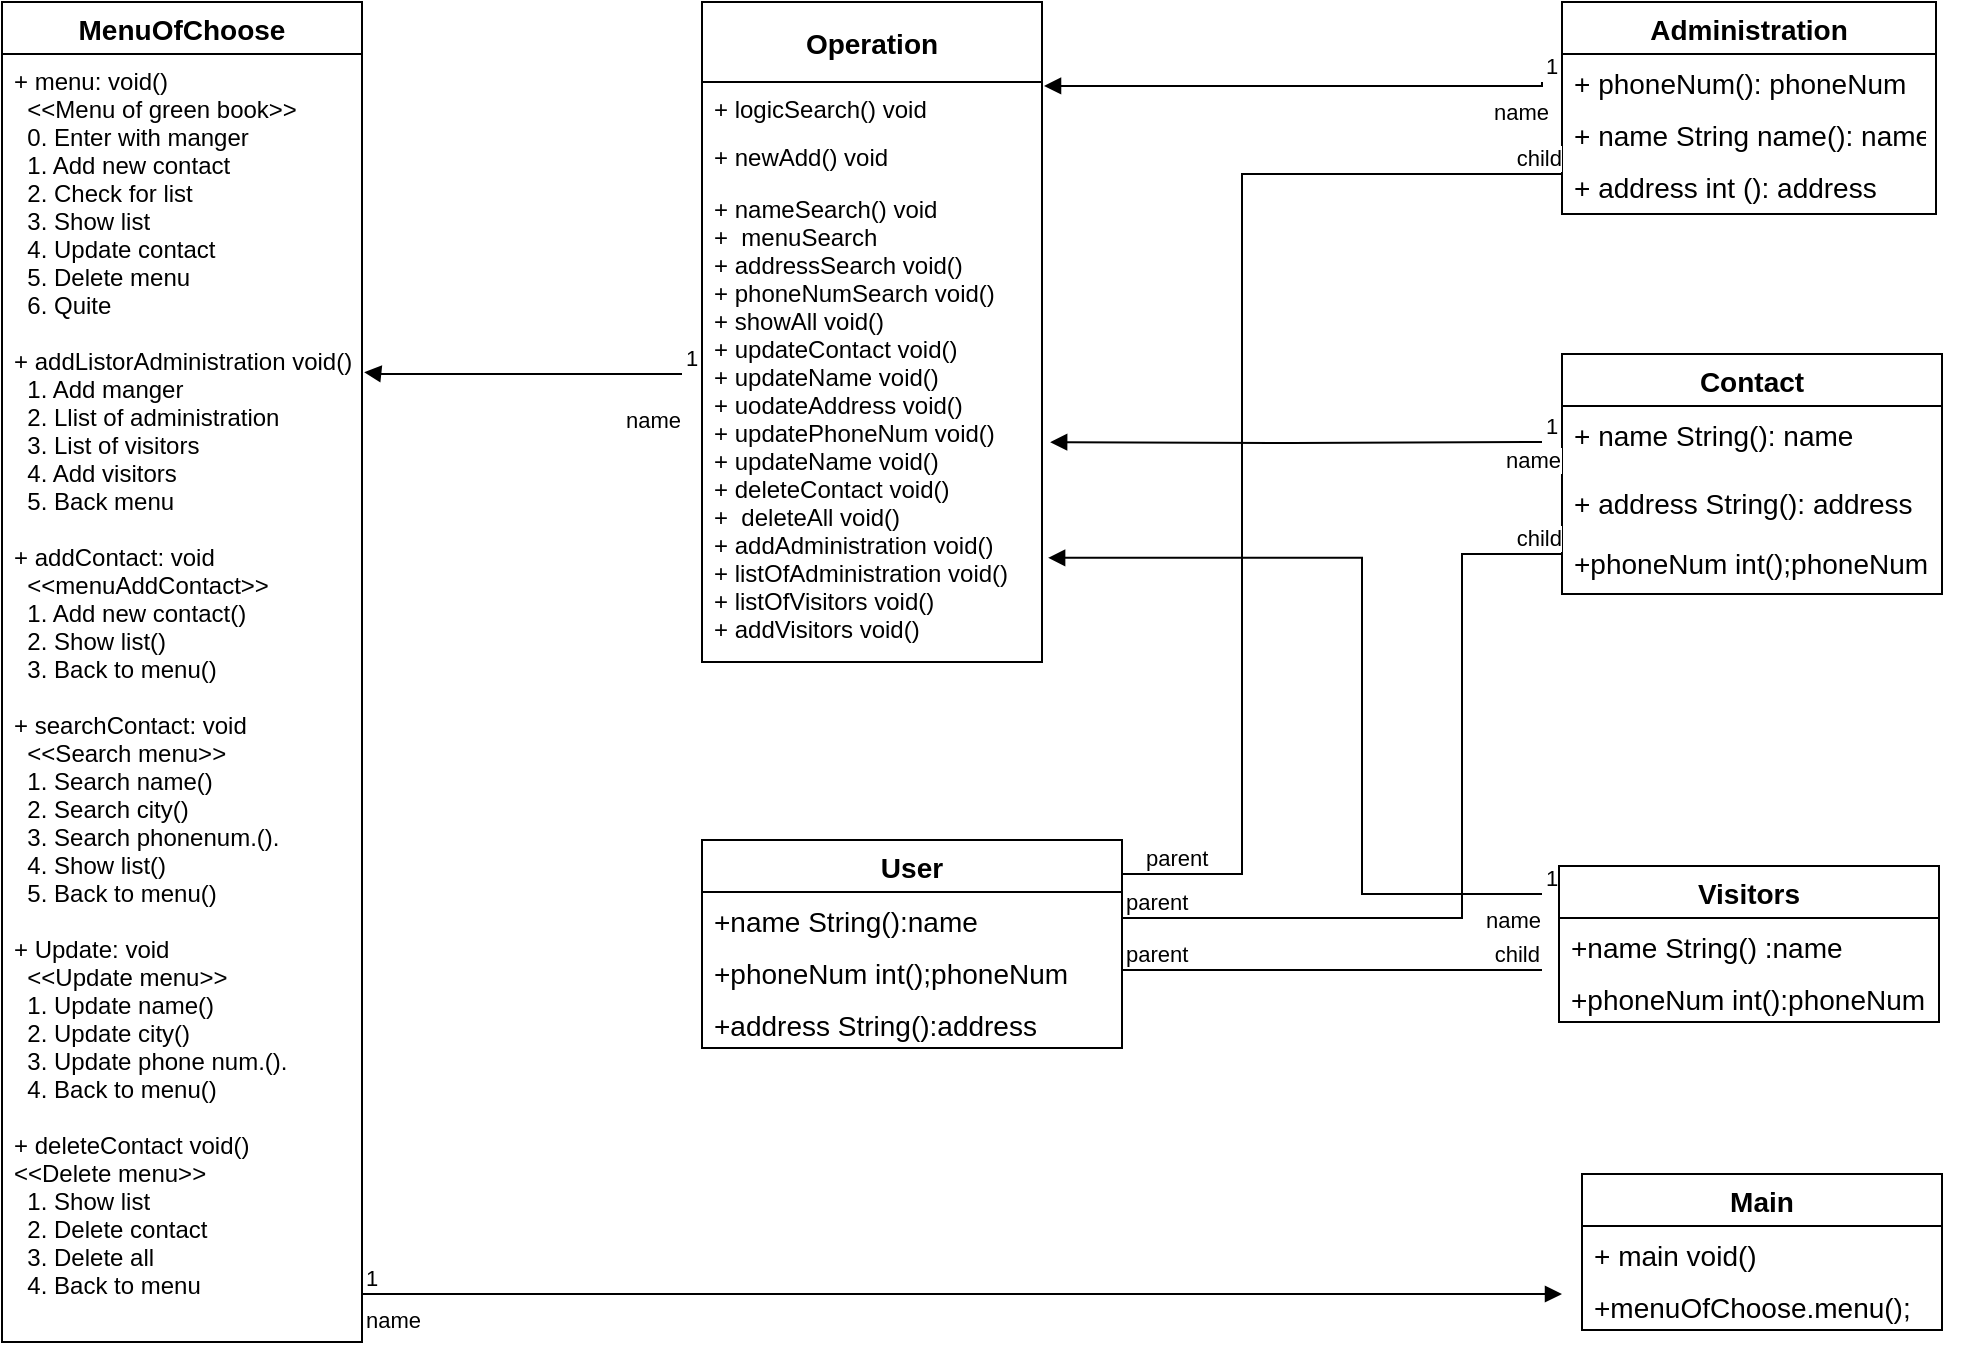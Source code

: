 <mxfile version="20.3.0" type="device"><diagram id="YSukbPYX-La6LEPjvetS" name="Sida-1"><mxGraphModel dx="1422" dy="857" grid="1" gridSize="10" guides="1" tooltips="1" connect="1" arrows="1" fold="1" page="1" pageScale="1" pageWidth="827" pageHeight="1169" math="0" shadow="0"><root><mxCell id="0"/><mxCell id="1" parent="0"/><mxCell id="O9uXRwTftD_6H8ByEEN7-36" value="MenuOfChoose" style="swimlane;fontStyle=1;childLayout=stackLayout;horizontal=1;startSize=26;fillColor=none;horizontalStack=0;resizeParent=1;resizeParentMax=0;resizeLast=0;collapsible=1;marginBottom=0;fontSize=14;" parent="1" vertex="1"><mxGeometry x="30" y="114" width="180" height="670" as="geometry"/></mxCell><mxCell id="O9uXRwTftD_6H8ByEEN7-44" value="+ menu: void()&#10;  &lt;&lt;Menu of green book&gt;&gt;&#10;  0. Enter with manger&#10;  1. Add new contact&#10;  2. Check for list&#10;  3. Show list&#10;  4. Update contact&#10;  5. Delete menu&#10;  6. Quite&#10;&#10;+ addListorAdministration void()&#10;  1. Add manger&#10;  2. Llist of administration&#10;  3. List of visitors&#10;  4. Add visitors&#10;  5. Back menu&#10;&#10;+ addContact: void&#10;  &lt;&lt;menuAddContact&gt;&gt;&#10;  1. Add new contact()&#10;  2. Show list()&#10;  3. Back to menu()&#10;  &#10;+ searchContact: void&#10;  &lt;&lt;Search menu&gt;&gt;&#10;  1. Search name()&#10;  2. Search city()&#10;  3. Search phonenum.().&#10;  4. Show list()&#10;  5. Back to menu()&#10;&#10;+ Update: void&#10;  &lt;&lt;Update menu&gt;&gt;&#10;  1. Update name()&#10;  2. Update city()&#10;  3. Update phone num.().&#10;  4. Back to menu()&#10;&#10;+ deleteContact void()&#10;&lt;&lt;Delete menu&gt;&gt;&#10;  1. Show list&#10;  2. Delete contact&#10;  3. Delete all&#10;  4. Back to menu&#10;" style="text;strokeColor=none;fillColor=none;align=left;verticalAlign=top;spacingLeft=4;spacingRight=4;overflow=hidden;rotatable=0;points=[[0,0.5],[1,0.5]];portConstraint=eastwest;fontStyle=0;fontSize=12;" parent="O9uXRwTftD_6H8ByEEN7-36" vertex="1"><mxGeometry y="26" width="180" height="644" as="geometry"/></mxCell><mxCell id="O9uXRwTftD_6H8ByEEN7-45" value="Operation" style="swimlane;fontStyle=1;childLayout=stackLayout;horizontal=1;startSize=40;fillColor=none;horizontalStack=0;resizeParent=1;resizeParentMax=0;resizeLast=0;collapsible=1;marginBottom=0;fontSize=14;" parent="1" vertex="1"><mxGeometry x="380" y="114" width="170" height="330" as="geometry"/></mxCell><mxCell id="O9uXRwTftD_6H8ByEEN7-47" value="+ logicSearch() void&#10;" style="text;strokeColor=none;fillColor=none;align=left;verticalAlign=top;spacingLeft=4;spacingRight=4;overflow=hidden;rotatable=0;points=[[0,0.5],[1,0.5]];portConstraint=eastwest;fontSize=12;" parent="O9uXRwTftD_6H8ByEEN7-45" vertex="1"><mxGeometry y="40" width="170" height="24" as="geometry"/></mxCell><mxCell id="O9uXRwTftD_6H8ByEEN7-46" value="+ newAdd() void" style="text;strokeColor=none;fillColor=none;align=left;verticalAlign=top;spacingLeft=4;spacingRight=4;overflow=hidden;rotatable=0;points=[[0,0.5],[1,0.5]];portConstraint=eastwest;fontSize=12;" parent="O9uXRwTftD_6H8ByEEN7-45" vertex="1"><mxGeometry y="64" width="170" height="26" as="geometry"/></mxCell><mxCell id="O9uXRwTftD_6H8ByEEN7-48" value="+ nameSearch() void&#10;+  menuSearch&#10;+ addressSearch void()&#10;+ phoneNumSearch void()&#10;+ showAll void()&#10;+ updateContact void()&#10;+ updateName void()&#10;+ uodateAddress void()&#10;+ updatePhoneNum void()&#10;+ updateName void()&#10;+ deleteContact void()&#10;+  deleteAll void()&#10;+ addAdministration void()&#10;+ listOfAdministration void()&#10;+ listOfVisitors void()&#10;+ addVisitors void()" style="text;strokeColor=none;fillColor=none;align=left;verticalAlign=top;spacingLeft=4;spacingRight=4;overflow=hidden;rotatable=0;points=[[0,0.5],[1,0.5]];portConstraint=eastwest;fontSize=12;" parent="O9uXRwTftD_6H8ByEEN7-45" vertex="1"><mxGeometry y="90" width="170" height="240" as="geometry"/></mxCell><mxCell id="O9uXRwTftD_6H8ByEEN7-49" value="Administration" style="swimlane;fontStyle=1;childLayout=stackLayout;horizontal=1;startSize=26;fillColor=none;horizontalStack=0;resizeParent=1;resizeParentMax=0;resizeLast=0;collapsible=1;marginBottom=0;fontSize=14;" parent="1" vertex="1"><mxGeometry x="810" y="114" width="187" height="106" as="geometry"/></mxCell><mxCell id="H3YifiiLXdNy5GQBAwzn-70" value="name" style="endArrow=block;endFill=1;html=1;edgeStyle=orthogonalEdgeStyle;align=left;verticalAlign=top;rounded=0;entryX=1.006;entryY=0.083;entryDx=0;entryDy=0;entryPerimeter=0;" edge="1" parent="O9uXRwTftD_6H8ByEEN7-49" target="O9uXRwTftD_6H8ByEEN7-47"><mxGeometry x="-0.778" relative="1" as="geometry"><mxPoint x="-10" y="40" as="sourcePoint"/><mxPoint x="-250" y="10" as="targetPoint"/><Array as="points"><mxPoint x="-10" y="42"/></Array><mxPoint as="offset"/></mxGeometry></mxCell><mxCell id="H3YifiiLXdNy5GQBAwzn-71" value="1" style="edgeLabel;resizable=0;html=1;align=left;verticalAlign=bottom;" connectable="0" vertex="1" parent="H3YifiiLXdNy5GQBAwzn-70"><mxGeometry x="-1" relative="1" as="geometry"/></mxCell><mxCell id="O9uXRwTftD_6H8ByEEN7-52" value="+ phoneNum(): phoneNum" style="text;strokeColor=none;fillColor=none;align=left;verticalAlign=top;spacingLeft=4;spacingRight=4;overflow=hidden;rotatable=0;points=[[0,0.5],[1,0.5]];portConstraint=eastwest;fontSize=14;" parent="O9uXRwTftD_6H8ByEEN7-49" vertex="1"><mxGeometry y="26" width="187" height="26" as="geometry"/></mxCell><mxCell id="O9uXRwTftD_6H8ByEEN7-50" value="+ name String name(): name" style="text;strokeColor=none;fillColor=none;align=left;verticalAlign=top;spacingLeft=4;spacingRight=4;overflow=hidden;rotatable=0;points=[[0,0.5],[1,0.5]];portConstraint=eastwest;fontSize=14;" parent="O9uXRwTftD_6H8ByEEN7-49" vertex="1"><mxGeometry y="52" width="187" height="26" as="geometry"/></mxCell><mxCell id="O9uXRwTftD_6H8ByEEN7-51" value="+ address int (): address" style="text;strokeColor=none;fillColor=none;align=left;verticalAlign=top;spacingLeft=4;spacingRight=4;overflow=hidden;rotatable=0;points=[[0,0.5],[1,0.5]];portConstraint=eastwest;fontSize=14;" parent="O9uXRwTftD_6H8ByEEN7-49" vertex="1"><mxGeometry y="78" width="187" height="28" as="geometry"/></mxCell><mxCell id="O9uXRwTftD_6H8ByEEN7-53" value="Contact" style="swimlane;fontStyle=1;childLayout=stackLayout;horizontal=1;startSize=26;fillColor=none;horizontalStack=0;resizeParent=1;resizeParentMax=0;resizeLast=0;collapsible=1;marginBottom=0;fontSize=14;" parent="1" vertex="1"><mxGeometry x="810" y="290" width="190" height="120" as="geometry"/></mxCell><mxCell id="O9uXRwTftD_6H8ByEEN7-54" value="+ name String(): name" style="text;strokeColor=none;fillColor=none;align=left;verticalAlign=top;spacingLeft=4;spacingRight=4;overflow=hidden;rotatable=0;points=[[0,0.5],[1,0.5]];portConstraint=eastwest;fontSize=14;" parent="O9uXRwTftD_6H8ByEEN7-53" vertex="1"><mxGeometry y="26" width="190" height="34" as="geometry"/></mxCell><mxCell id="O9uXRwTftD_6H8ByEEN7-55" value="+ address String(): address" style="text;strokeColor=none;fillColor=none;align=left;verticalAlign=top;spacingLeft=4;spacingRight=4;overflow=hidden;rotatable=0;points=[[0,0.5],[1,0.5]];portConstraint=eastwest;fontSize=14;" parent="O9uXRwTftD_6H8ByEEN7-53" vertex="1"><mxGeometry y="60" width="190" height="30" as="geometry"/></mxCell><mxCell id="O9uXRwTftD_6H8ByEEN7-69" style="edgeStyle=orthogonalEdgeStyle;rounded=0;orthogonalLoop=1;jettySize=auto;html=1;exitX=1;exitY=0.5;exitDx=0;exitDy=0;fontSize=14;" parent="O9uXRwTftD_6H8ByEEN7-53" source="O9uXRwTftD_6H8ByEEN7-55" target="O9uXRwTftD_6H8ByEEN7-55" edge="1"><mxGeometry relative="1" as="geometry"/></mxCell><mxCell id="O9uXRwTftD_6H8ByEEN7-56" value="+phoneNum int();phoneNum" style="text;strokeColor=none;fillColor=none;align=left;verticalAlign=top;spacingLeft=4;spacingRight=4;overflow=hidden;rotatable=0;points=[[0,0.5],[1,0.5]];portConstraint=eastwest;fontSize=14;" parent="O9uXRwTftD_6H8ByEEN7-53" vertex="1"><mxGeometry y="90" width="190" height="30" as="geometry"/></mxCell><mxCell id="O9uXRwTftD_6H8ByEEN7-57" value="User" style="swimlane;fontStyle=1;childLayout=stackLayout;horizontal=1;startSize=26;fillColor=none;horizontalStack=0;resizeParent=1;resizeParentMax=0;resizeLast=0;collapsible=1;marginBottom=0;fontSize=14;" parent="1" vertex="1"><mxGeometry x="380" y="533" width="210" height="104" as="geometry"/></mxCell><mxCell id="O9uXRwTftD_6H8ByEEN7-59" value="+name String():name" style="text;strokeColor=none;fillColor=none;align=left;verticalAlign=top;spacingLeft=4;spacingRight=4;overflow=hidden;rotatable=0;points=[[0,0.5],[1,0.5]];portConstraint=eastwest;fontSize=14;" parent="O9uXRwTftD_6H8ByEEN7-57" vertex="1"><mxGeometry y="26" width="210" height="26" as="geometry"/></mxCell><mxCell id="O9uXRwTftD_6H8ByEEN7-58" value="+phoneNum int();phoneNum" style="text;strokeColor=none;fillColor=none;align=left;verticalAlign=top;spacingLeft=4;spacingRight=4;overflow=hidden;rotatable=0;points=[[0,0.5],[1,0.5]];portConstraint=eastwest;fontSize=14;" parent="O9uXRwTftD_6H8ByEEN7-57" vertex="1"><mxGeometry y="52" width="210" height="26" as="geometry"/></mxCell><mxCell id="O9uXRwTftD_6H8ByEEN7-60" value="+address String():address" style="text;strokeColor=none;fillColor=none;align=left;verticalAlign=top;spacingLeft=4;spacingRight=4;overflow=hidden;rotatable=0;points=[[0,0.5],[1,0.5]];portConstraint=eastwest;fontSize=14;" parent="O9uXRwTftD_6H8ByEEN7-57" vertex="1"><mxGeometry y="78" width="210" height="26" as="geometry"/></mxCell><mxCell id="O9uXRwTftD_6H8ByEEN7-61" value="Visitors" style="swimlane;fontStyle=1;childLayout=stackLayout;horizontal=1;startSize=26;fillColor=none;horizontalStack=0;resizeParent=1;resizeParentMax=0;resizeLast=0;collapsible=1;marginBottom=0;fontSize=14;" parent="1" vertex="1"><mxGeometry x="808.5" y="546" width="190" height="78" as="geometry"/></mxCell><mxCell id="O9uXRwTftD_6H8ByEEN7-62" value="+name String() :name&#10;" style="text;strokeColor=none;fillColor=none;align=left;verticalAlign=top;spacingLeft=4;spacingRight=4;overflow=hidden;rotatable=0;points=[[0,0.5],[1,0.5]];portConstraint=eastwest;fontSize=14;" parent="O9uXRwTftD_6H8ByEEN7-61" vertex="1"><mxGeometry y="26" width="190" height="26" as="geometry"/></mxCell><mxCell id="O9uXRwTftD_6H8ByEEN7-63" value="+phoneNum int():phoneNum" style="text;strokeColor=none;fillColor=none;align=left;verticalAlign=top;spacingLeft=4;spacingRight=4;overflow=hidden;rotatable=0;points=[[0,0.5],[1,0.5]];portConstraint=eastwest;fontSize=14;" parent="O9uXRwTftD_6H8ByEEN7-61" vertex="1"><mxGeometry y="52" width="190" height="26" as="geometry"/></mxCell><mxCell id="O9uXRwTftD_6H8ByEEN7-65" value="Main" style="swimlane;fontStyle=1;childLayout=stackLayout;horizontal=1;startSize=26;fillColor=none;horizontalStack=0;resizeParent=1;resizeParentMax=0;resizeLast=0;collapsible=1;marginBottom=0;fontSize=14;" parent="1" vertex="1"><mxGeometry x="820" y="700" width="180" height="78" as="geometry"/></mxCell><mxCell id="O9uXRwTftD_6H8ByEEN7-66" value="+ main void()" style="text;strokeColor=none;fillColor=none;align=left;verticalAlign=top;spacingLeft=4;spacingRight=4;overflow=hidden;rotatable=0;points=[[0,0.5],[1,0.5]];portConstraint=eastwest;fontSize=14;" parent="O9uXRwTftD_6H8ByEEN7-65" vertex="1"><mxGeometry y="26" width="180" height="26" as="geometry"/></mxCell><mxCell id="O9uXRwTftD_6H8ByEEN7-67" value="+menuOfChoose.menu();" style="text;strokeColor=none;fillColor=none;align=left;verticalAlign=top;spacingLeft=4;spacingRight=4;overflow=hidden;rotatable=0;points=[[0,0.5],[1,0.5]];portConstraint=eastwest;fontSize=14;" parent="O9uXRwTftD_6H8ByEEN7-65" vertex="1"><mxGeometry y="52" width="180" height="26" as="geometry"/></mxCell><mxCell id="H3YifiiLXdNy5GQBAwzn-44" value="name" style="endArrow=block;endFill=1;html=1;edgeStyle=orthogonalEdgeStyle;align=left;verticalAlign=top;rounded=0;" edge="1" parent="1"><mxGeometry x="-1" relative="1" as="geometry"><mxPoint x="210" y="760" as="sourcePoint"/><mxPoint x="810" y="760" as="targetPoint"/></mxGeometry></mxCell><mxCell id="H3YifiiLXdNy5GQBAwzn-45" value="1" style="edgeLabel;resizable=0;html=1;align=left;verticalAlign=bottom;" connectable="0" vertex="1" parent="H3YifiiLXdNy5GQBAwzn-44"><mxGeometry x="-1" relative="1" as="geometry"/></mxCell><mxCell id="H3YifiiLXdNy5GQBAwzn-56" value="name" style="endArrow=block;endFill=1;html=1;edgeStyle=orthogonalEdgeStyle;align=left;verticalAlign=top;rounded=0;entryX=1.006;entryY=0.247;entryDx=0;entryDy=0;entryPerimeter=0;" edge="1" parent="1" target="O9uXRwTftD_6H8ByEEN7-44"><mxGeometry x="-0.623" y="10" relative="1" as="geometry"><mxPoint x="370" y="300" as="sourcePoint"/><mxPoint x="230" y="300" as="targetPoint"/><Array as="points"><mxPoint x="220" y="300"/></Array><mxPoint as="offset"/></mxGeometry></mxCell><mxCell id="H3YifiiLXdNy5GQBAwzn-57" value="1" style="edgeLabel;resizable=0;html=1;align=left;verticalAlign=bottom;" connectable="0" vertex="1" parent="H3YifiiLXdNy5GQBAwzn-56"><mxGeometry x="-1" relative="1" as="geometry"/></mxCell><mxCell id="H3YifiiLXdNy5GQBAwzn-58" value="" style="endArrow=none;html=1;edgeStyle=orthogonalEdgeStyle;rounded=0;" edge="1" parent="1"><mxGeometry relative="1" as="geometry"><mxPoint x="600" y="550" as="sourcePoint"/><mxPoint x="810" y="200" as="targetPoint"/><Array as="points"><mxPoint x="590" y="550"/><mxPoint x="650" y="550"/><mxPoint x="650" y="200"/></Array></mxGeometry></mxCell><mxCell id="H3YifiiLXdNy5GQBAwzn-59" value="parent" style="edgeLabel;resizable=0;html=1;align=left;verticalAlign=bottom;" connectable="0" vertex="1" parent="H3YifiiLXdNy5GQBAwzn-58"><mxGeometry x="-1" relative="1" as="geometry"/></mxCell><mxCell id="H3YifiiLXdNy5GQBAwzn-60" value="child" style="edgeLabel;resizable=0;html=1;align=right;verticalAlign=bottom;" connectable="0" vertex="1" parent="H3YifiiLXdNy5GQBAwzn-58"><mxGeometry x="1" relative="1" as="geometry"/></mxCell><mxCell id="H3YifiiLXdNy5GQBAwzn-61" value="" style="endArrow=none;html=1;edgeStyle=orthogonalEdgeStyle;rounded=0;exitX=1;exitY=0.5;exitDx=0;exitDy=0;" edge="1" parent="1" source="O9uXRwTftD_6H8ByEEN7-59"><mxGeometry relative="1" as="geometry"><mxPoint x="650" y="390" as="sourcePoint"/><mxPoint x="810" y="390" as="targetPoint"/><Array as="points"><mxPoint x="760" y="572"/><mxPoint x="760" y="390"/></Array></mxGeometry></mxCell><mxCell id="H3YifiiLXdNy5GQBAwzn-62" value="parent" style="edgeLabel;resizable=0;html=1;align=left;verticalAlign=bottom;" connectable="0" vertex="1" parent="H3YifiiLXdNy5GQBAwzn-61"><mxGeometry x="-1" relative="1" as="geometry"/></mxCell><mxCell id="H3YifiiLXdNy5GQBAwzn-63" value="child" style="edgeLabel;resizable=0;html=1;align=right;verticalAlign=bottom;" connectable="0" vertex="1" parent="H3YifiiLXdNy5GQBAwzn-61"><mxGeometry x="1" relative="1" as="geometry"/></mxCell><mxCell id="H3YifiiLXdNy5GQBAwzn-72" value="name" style="endArrow=block;endFill=1;html=1;edgeStyle=orthogonalEdgeStyle;align=left;verticalAlign=top;rounded=0;entryX=1.024;entryY=0.542;entryDx=0;entryDy=0;entryPerimeter=0;" edge="1" parent="1" target="O9uXRwTftD_6H8ByEEN7-48"><mxGeometry x="-0.837" y="-4" relative="1" as="geometry"><mxPoint x="800" y="334" as="sourcePoint"/><mxPoint x="560" y="280" as="targetPoint"/><mxPoint as="offset"/></mxGeometry></mxCell><mxCell id="H3YifiiLXdNy5GQBAwzn-73" value="1" style="edgeLabel;resizable=0;html=1;align=left;verticalAlign=bottom;" connectable="0" vertex="1" parent="H3YifiiLXdNy5GQBAwzn-72"><mxGeometry x="-1" relative="1" as="geometry"/></mxCell><mxCell id="H3YifiiLXdNy5GQBAwzn-74" value="" style="endArrow=none;html=1;edgeStyle=orthogonalEdgeStyle;rounded=0;exitX=1;exitY=0.5;exitDx=0;exitDy=0;" edge="1" parent="1" source="O9uXRwTftD_6H8ByEEN7-58"><mxGeometry relative="1" as="geometry"><mxPoint x="610" y="600" as="sourcePoint"/><mxPoint x="800" y="598" as="targetPoint"/></mxGeometry></mxCell><mxCell id="H3YifiiLXdNy5GQBAwzn-75" value="parent" style="edgeLabel;resizable=0;html=1;align=left;verticalAlign=bottom;" connectable="0" vertex="1" parent="H3YifiiLXdNy5GQBAwzn-74"><mxGeometry x="-1" relative="1" as="geometry"/></mxCell><mxCell id="H3YifiiLXdNy5GQBAwzn-76" value="child" style="edgeLabel;resizable=0;html=1;align=right;verticalAlign=bottom;" connectable="0" vertex="1" parent="H3YifiiLXdNy5GQBAwzn-74"><mxGeometry x="1" relative="1" as="geometry"/></mxCell><mxCell id="H3YifiiLXdNy5GQBAwzn-77" value="name" style="endArrow=block;endFill=1;html=1;edgeStyle=orthogonalEdgeStyle;align=left;verticalAlign=top;rounded=0;entryX=1.018;entryY=0.783;entryDx=0;entryDy=0;entryPerimeter=0;" edge="1" parent="1" target="O9uXRwTftD_6H8ByEEN7-48"><mxGeometry x="-0.855" relative="1" as="geometry"><mxPoint x="800" y="560" as="sourcePoint"/><mxPoint x="680" y="410" as="targetPoint"/><Array as="points"><mxPoint x="710" y="560"/><mxPoint x="710" y="392"/></Array><mxPoint as="offset"/></mxGeometry></mxCell><mxCell id="H3YifiiLXdNy5GQBAwzn-78" value="1" style="edgeLabel;resizable=0;html=1;align=left;verticalAlign=bottom;" connectable="0" vertex="1" parent="H3YifiiLXdNy5GQBAwzn-77"><mxGeometry x="-1" relative="1" as="geometry"/></mxCell></root></mxGraphModel></diagram></mxfile>
